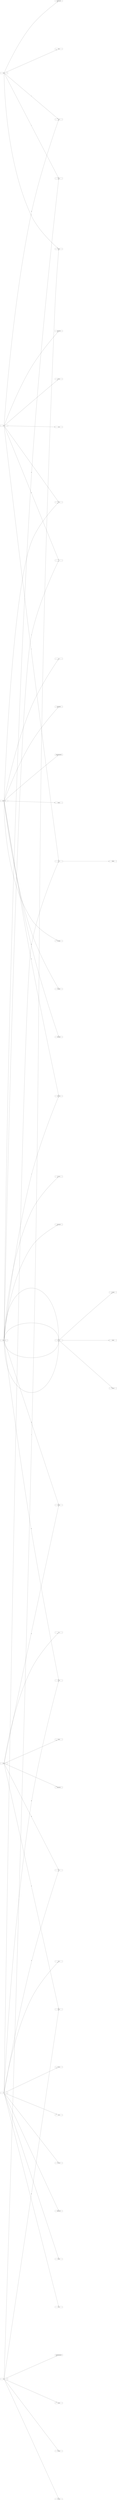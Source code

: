 digraph G {
    // Ajustes generales del grafo
    graph [rankdir=LR, ranksep=15, nodesep=15];  // Cambia a LR para dirección horizontal

    // Estilo de las conexiones
    edge [style="simple relation"];

    // Estilos personalizados
    node [style="rounded", fontsize=12, shape=rectangle, width=2.5]; // Cambia el tamaño de los nodos

    // Entidades
    Jugador [style="entity", label="Jugador"];
    Jid [style="attribute", label="\underline{J\_ID}"];
    Nombre [style="attribute", label="Name"];

    Partida [style="entity", label="Partida"];
    Pid [style="attribute", label="\underline{ID}"];
    PuntajePartida [style="attribute", label="Pje_P"];
    vPerd [style="attribute", label="HP\_Lost"];
    tJug [style="attribute", label="T\_Jgd"];

    Nivel [style="entity", label="Nivel"];
    Nid [style="attribute", label="\underline{ID}"];
    pObt [style="attribute", label="Pts\_Obt"];
    eGen [style="attribute", label="E\_Gen"];
    eElim [style="derived attribute", label="E\_Del"];
    oGen [style="attribute", label="Obs\_Gen"];
    dNiv [style="attribute", label="N\_Difi"];
    VelScroll [style="attribute", label="Vel\_Scroll"]; // Corregido "Sreoll"

    Enemigo [style="entity", label="Enemigos"];
    Eid [style="attribute", label="\underline{ID}"];
    Tipo [style="attribute", label="T\_En"];
    vEnm [style="attribute", label="E\_Enmy"];

    Ataque [style="weak entity"];
    IdAtq [style="attribute", label="\dashedunderline{ID}"];
    PtnAtq [style="multi attribute", label="Ptn\_Atq"];
    FreqAtq [style="attribute", label="Freq\_Atq"];
    PowAtq [style="attribute", label="Pow\_Atq"];

    IA_Modelo [style="entity", label="Modelo\_IA"];
    Mid [style="attribute", label="\underline{ID}"];
    Metricas [style="attribute", label="Metricas"]; //Añadido label
    TasaAjuste [style="attribute", label="Tasa\_Ajst"];
    TiempoAdpt [style="attribute", label="Tm\_Adapt"];
    DestEstDif [style="attribute", label="DesvEst"];
    Heuristica [style="attribute", label="Heuristica"];

    Estadisticas [style="weak entity"];
    idEstad [style="attribute", label="\dashedunderline{ID}"];
    MScore [style="attribute", label="M\_Sc"];
    PuntajePartida [style="attribute", label="Ptj\_Ptj"];
    MejorPuntaje [style="attribute", label="Best\_Ptj"];
    TtlTiempo [style="attribute", label="Ttl\_Tiempo"];
    TiempoMedio [style="attribute", label="Tm\_media"];
    PresicionJdr [style="attribute", label="PrecisionJdr"];
    estrategiaMov [style="attribute", label="EstrategiaMov"];

    // Relaciones
    juega [style="relationship"];
    posee [style="relationship"];
    TtlEnDel [style="derived attribute"];
    tiene [style="relationship"];
    disparaJdr [style="weak relationship", label="dispara"];
    disparaEne [style="weak relationship", label="dispara"];
    modifica [style="relationship"];
    cambia [style="relationship"];
    transforma [style="relationship"];

    genera [style="weak relationship"];
    usa [style="weak relationship"];

    // Conexiones
    Jugador -> Jid;
    Jugador -> Nombre;

    Partida -> Pid;
    Partida -> PuntajePartida;
    Partida -> vPerd;
    Partida -> tJug;

    Nivel -> Nid;
    Nivel -> eGen;
    Nivel -> eElim;
    Nivel -> oGen;
    Nivel -> dNiv;
    Nivel -> VelScroll;
    Nivel -> pObt;

    Enemigo -> Eid;
    Enemigo -> Tipo;
    Enemigo -> vEnm;

    Ataque -> IdAtq;
    Ataque -> PtnAtq;
    Ataque -> FreqAtq;
    Ataque -> PowAtq;

    Estadisticas -> idEstad;
    Estadisticas -> MScore;
    Estadisticas -> PuntajePartida;
    Estadisticas -> MejorPuntaje;
    Estadisticas -> TtlTiempo;
    Estadisticas -> TiempoMedio;
    Estadisticas -> PresicionJdr;
    Estadisticas -> estrategiaMov;

    IA_Modelo -> Mid;
    IA_Modelo -> Metricas;
    IA_Modelo -> Metricas -> TasaAjuste;
    IA_Modelo -> Metricas -> TiempoAdpt;
    IA_Modelo -> Metricas -> DestEstDif;
    IA_Modelo -> Heuristica;

    // Relaciones
    Jugador -> juega [label="1"];
    Partida -> juega [style="total relation", label="N"];

    Partida -> posee [style="total relation", label="1"];
    Nivel -> posee [style="total relation", label="N"];
    posee -> TtlEnDel;

    Enemigo -> tiene [label="M"];
    Nivel -> tiene [style="total relation", label="N"];

    Jugador -> disparaJdr [style="total relation", label="1"];
    Ataque -> disparaJdr [label="1"];

    Enemigo -> disparaEne [style="total relation", label="N"];
    Ataque -> disparaEne [label="M"];

    IA_Modelo -> modifica [style="total relation", label="N"];
    Enemigo -> modifica [label="M"];

    IA_Modelo -> cambia [style="total relation", label="N"];
    Nivel -> cambia [label="M"];

    Jugador -> genera [label="1"];
    IA_Modelo -> genera [style="total relation", label="M"];

    Partida -> usa [label="N"]; // Corregido "Usa" -> "usa"
    IA_Modelo -> usa [label="1"];

    Estadisticas -> transforma [label="N"];
    IA_Modelo -> transforma [label="1"];
}
